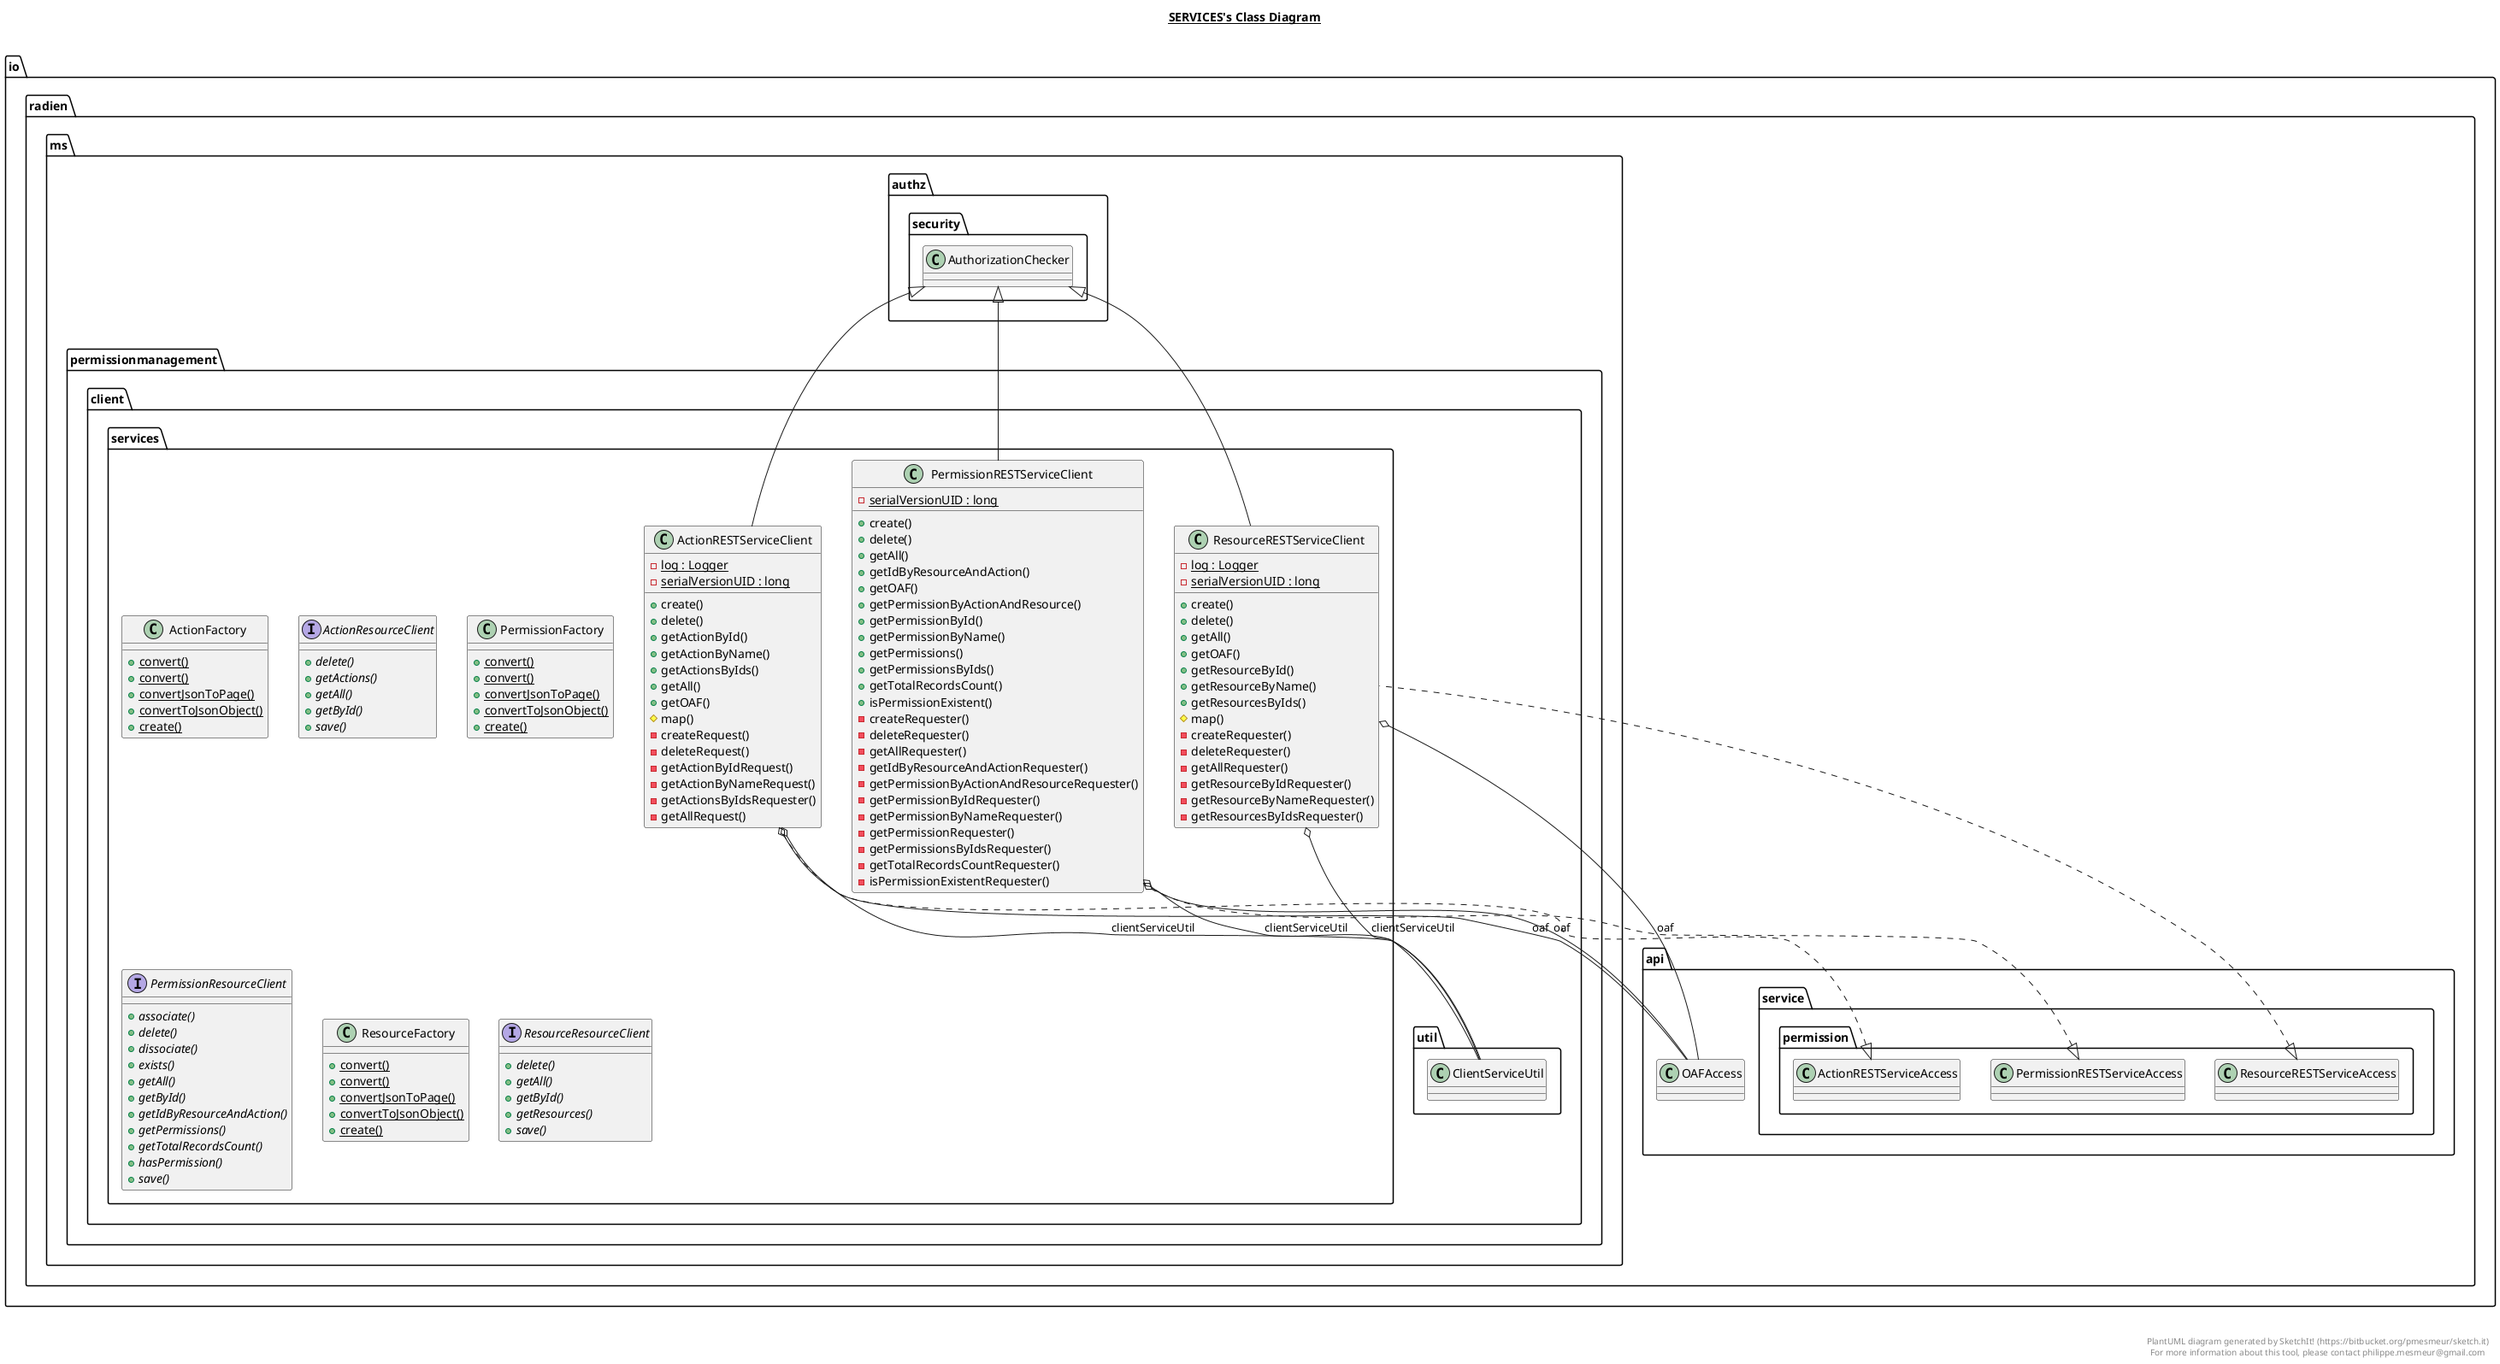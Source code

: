 @startuml

title __SERVICES's Class Diagram__\n

  namespace io.radien.ms.permissionmanagement.client {
    namespace services {
      class io.radien.ms.permissionmanagement.client.services.ActionFactory {
          {static} + convert()
          {static} + convert()
          {static} + convertJsonToPage()
          {static} + convertToJsonObject()
          {static} + create()
      }
    }
  }
  

  namespace io.radien.ms.permissionmanagement.client {
    namespace services {
      class io.radien.ms.permissionmanagement.client.services.ActionRESTServiceClient {
          {static} - log : Logger
          {static} - serialVersionUID : long
          + create()
          + delete()
          + getActionById()
          + getActionByName()
          + getActionsByIds()
          + getAll()
          + getOAF()
          # map()
          - createRequest()
          - deleteRequest()
          - getActionByIdRequest()
          - getActionByNameRequest()
          - getActionsByIdsRequester()
          - getAllRequest()
      }
    }
  }
  

  namespace io.radien.ms.permissionmanagement.client {
    namespace services {
      interface io.radien.ms.permissionmanagement.client.services.ActionResourceClient {
          {abstract} + delete()
          {abstract} + getActions()
          {abstract} + getAll()
          {abstract} + getById()
          {abstract} + save()
      }
    }
  }
  

  namespace io.radien.ms.permissionmanagement.client {
    namespace services {
      class io.radien.ms.permissionmanagement.client.services.PermissionFactory {
          {static} + convert()
          {static} + convert()
          {static} + convertJsonToPage()
          {static} + convertToJsonObject()
          {static} + create()
      }
    }
  }
  

  namespace io.radien.ms.permissionmanagement.client {
    namespace services {
      class io.radien.ms.permissionmanagement.client.services.PermissionRESTServiceClient {
          {static} - serialVersionUID : long
          + create()
          + delete()
          + getAll()
          + getIdByResourceAndAction()
          + getOAF()
          + getPermissionByActionAndResource()
          + getPermissionById()
          + getPermissionByName()
          + getPermissions()
          + getPermissionsByIds()
          + getTotalRecordsCount()
          + isPermissionExistent()
          - createRequester()
          - deleteRequester()
          - getAllRequester()
          - getIdByResourceAndActionRequester()
          - getPermissionByActionAndResourceRequester()
          - getPermissionByIdRequester()
          - getPermissionByNameRequester()
          - getPermissionRequester()
          - getPermissionsByIdsRequester()
          - getTotalRecordsCountRequester()
          - isPermissionExistentRequester()
      }
    }
  }
  

  namespace io.radien.ms.permissionmanagement.client {
    namespace services {
      interface io.radien.ms.permissionmanagement.client.services.PermissionResourceClient {
          {abstract} + associate()
          {abstract} + delete()
          {abstract} + dissociate()
          {abstract} + exists()
          {abstract} + getAll()
          {abstract} + getById()
          {abstract} + getIdByResourceAndAction()
          {abstract} + getPermissions()
          {abstract} + getTotalRecordsCount()
          {abstract} + hasPermission()
          {abstract} + save()
      }
    }
  }
  

  namespace io.radien.ms.permissionmanagement.client {
    namespace services {
      class io.radien.ms.permissionmanagement.client.services.ResourceFactory {
          {static} + convert()
          {static} + convert()
          {static} + convertJsonToPage()
          {static} + convertToJsonObject()
          {static} + create()
      }
    }
  }
  

  namespace io.radien.ms.permissionmanagement.client {
    namespace services {
      class io.radien.ms.permissionmanagement.client.services.ResourceRESTServiceClient {
          {static} - log : Logger
          {static} - serialVersionUID : long
          + create()
          + delete()
          + getAll()
          + getOAF()
          + getResourceById()
          + getResourceByName()
          + getResourcesByIds()
          # map()
          - createRequester()
          - deleteRequester()
          - getAllRequester()
          - getResourceByIdRequester()
          - getResourceByNameRequester()
          - getResourcesByIdsRequester()
      }
    }
  }
  

  namespace io.radien.ms.permissionmanagement.client {
    namespace services {
      interface io.radien.ms.permissionmanagement.client.services.ResourceResourceClient {
          {abstract} + delete()
          {abstract} + getAll()
          {abstract} + getById()
          {abstract} + getResources()
          {abstract} + save()
      }
    }
  }
  

  io.radien.ms.permissionmanagement.client.services.ActionRESTServiceClient .up.|> io.radien.api.service.permission.ActionRESTServiceAccess
  io.radien.ms.permissionmanagement.client.services.ActionRESTServiceClient -up-|> io.radien.ms.authz.security.AuthorizationChecker
  io.radien.ms.permissionmanagement.client.services.ActionRESTServiceClient o-- io.radien.ms.permissionmanagement.client.util.ClientServiceUtil : clientServiceUtil
  io.radien.ms.permissionmanagement.client.services.ActionRESTServiceClient o-- io.radien.api.OAFAccess : oaf
  io.radien.ms.permissionmanagement.client.services.PermissionRESTServiceClient .up.|> io.radien.api.service.permission.PermissionRESTServiceAccess
  io.radien.ms.permissionmanagement.client.services.PermissionRESTServiceClient -up-|> io.radien.ms.authz.security.AuthorizationChecker
  io.radien.ms.permissionmanagement.client.services.PermissionRESTServiceClient o-- io.radien.ms.permissionmanagement.client.util.ClientServiceUtil : clientServiceUtil
  io.radien.ms.permissionmanagement.client.services.PermissionRESTServiceClient o-- io.radien.api.OAFAccess : oaf
  io.radien.ms.permissionmanagement.client.services.ResourceRESTServiceClient .up.|> io.radien.api.service.permission.ResourceRESTServiceAccess
  io.radien.ms.permissionmanagement.client.services.ResourceRESTServiceClient -up-|> io.radien.ms.authz.security.AuthorizationChecker
  io.radien.ms.permissionmanagement.client.services.ResourceRESTServiceClient o-- io.radien.ms.permissionmanagement.client.util.ClientServiceUtil : clientServiceUtil
  io.radien.ms.permissionmanagement.client.services.ResourceRESTServiceClient o-- io.radien.api.OAFAccess : oaf


right footer


PlantUML diagram generated by SketchIt! (https://bitbucket.org/pmesmeur/sketch.it)
For more information about this tool, please contact philippe.mesmeur@gmail.com
endfooter

@enduml
